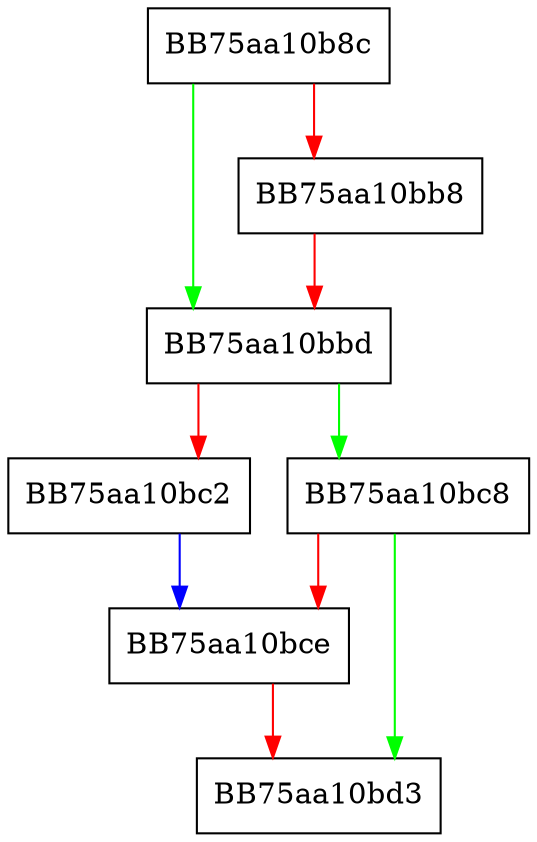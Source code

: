 digraph InitVarArg {
  node [shape="box"];
  graph [splines=ortho];
  BB75aa10b8c -> BB75aa10bbd [color="green"];
  BB75aa10b8c -> BB75aa10bb8 [color="red"];
  BB75aa10bb8 -> BB75aa10bbd [color="red"];
  BB75aa10bbd -> BB75aa10bc8 [color="green"];
  BB75aa10bbd -> BB75aa10bc2 [color="red"];
  BB75aa10bc2 -> BB75aa10bce [color="blue"];
  BB75aa10bc8 -> BB75aa10bd3 [color="green"];
  BB75aa10bc8 -> BB75aa10bce [color="red"];
  BB75aa10bce -> BB75aa10bd3 [color="red"];
}